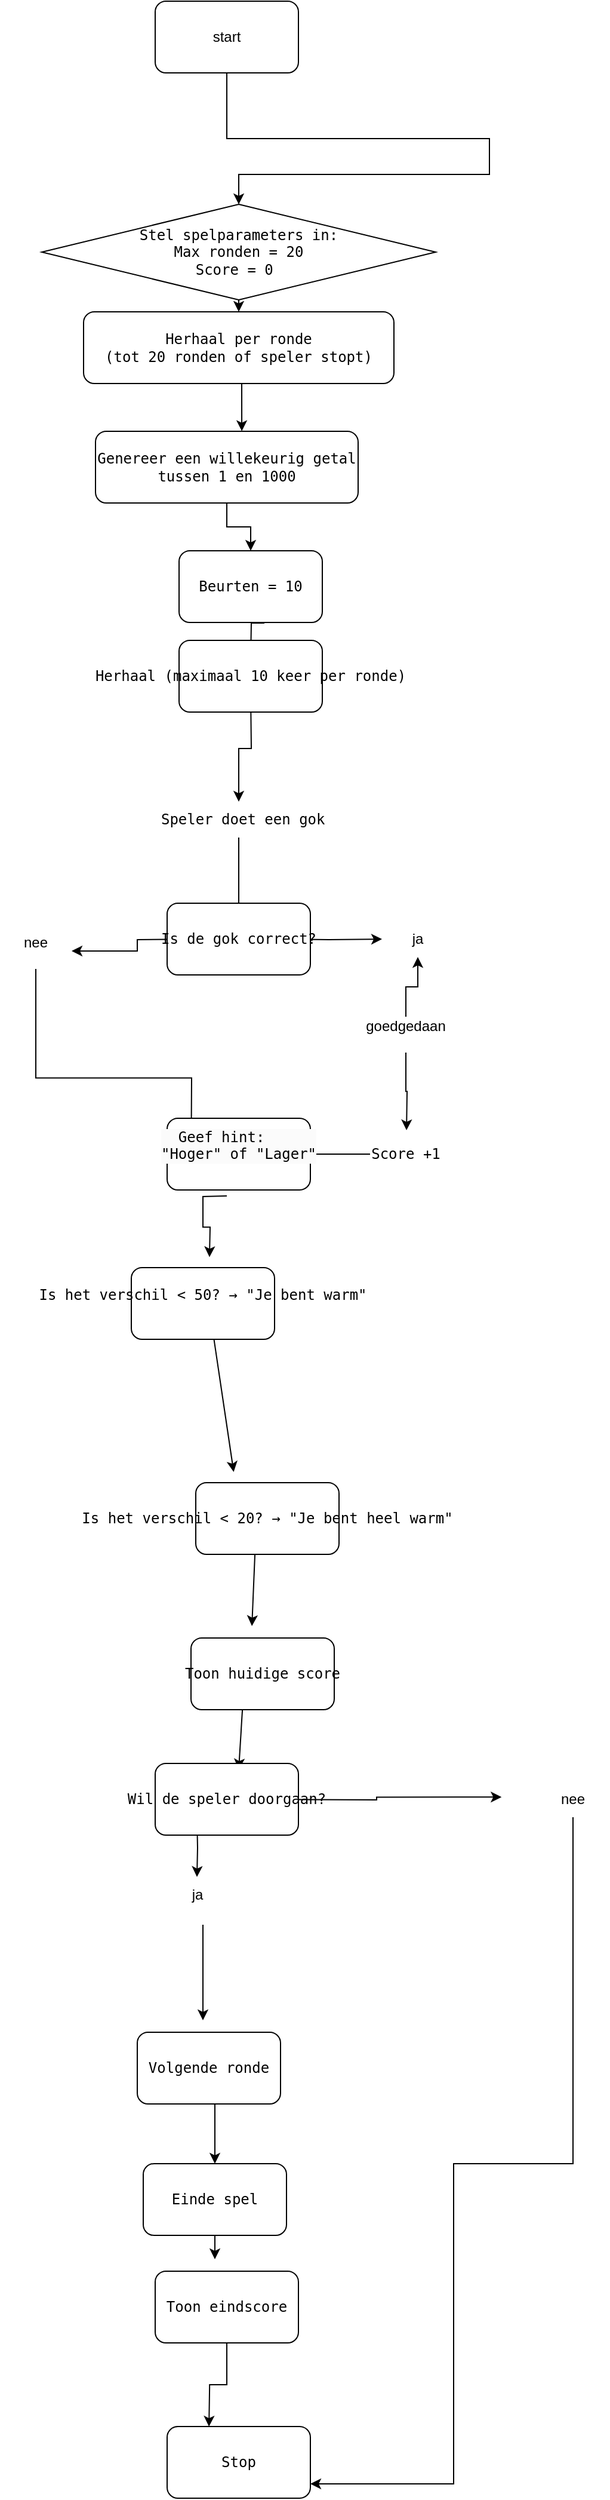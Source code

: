 <mxfile version="24.9.1">
  <diagram id="C5RBs43oDa-KdzZeNtuy" name="Page-1">
    <mxGraphModel dx="1518" dy="655" grid="1" gridSize="10" guides="1" tooltips="1" connect="1" arrows="1" fold="1" page="1" pageScale="1" pageWidth="827" pageHeight="1169" math="0" shadow="0">
      <root>
        <mxCell id="WIyWlLk6GJQsqaUBKTNV-0" />
        <mxCell id="WIyWlLk6GJQsqaUBKTNV-1" parent="WIyWlLk6GJQsqaUBKTNV-0" />
        <mxCell id="uZZcUdf6-xew8qN-HTLh-30" style="edgeStyle=orthogonalEdgeStyle;rounded=0;orthogonalLoop=1;jettySize=auto;html=1;exitX=0.5;exitY=1;exitDx=0;exitDy=0;entryX=0.5;entryY=0;entryDx=0;entryDy=0;" edge="1" parent="WIyWlLk6GJQsqaUBKTNV-1" source="uZZcUdf6-xew8qN-HTLh-27" target="uZZcUdf6-xew8qN-HTLh-174">
          <mxGeometry relative="1" as="geometry">
            <mxPoint x="150" y="150" as="targetPoint" />
            <Array as="points">
              <mxPoint x="380" y="135" />
              <mxPoint x="600" y="135" />
              <mxPoint x="600" y="165" />
              <mxPoint x="390" y="165" />
            </Array>
          </mxGeometry>
        </mxCell>
        <mxCell id="uZZcUdf6-xew8qN-HTLh-27" value="start" style="rounded=1;whiteSpace=wrap;html=1;" vertex="1" parent="WIyWlLk6GJQsqaUBKTNV-1">
          <mxGeometry x="320" y="20" width="120" height="60" as="geometry" />
        </mxCell>
        <mxCell id="uZZcUdf6-xew8qN-HTLh-39" style="edgeStyle=orthogonalEdgeStyle;rounded=0;orthogonalLoop=1;jettySize=auto;html=1;exitX=0.5;exitY=1;exitDx=0;exitDy=0;" edge="1" parent="WIyWlLk6GJQsqaUBKTNV-1">
          <mxGeometry relative="1" as="geometry">
            <mxPoint x="390" y="510" as="sourcePoint" />
            <mxPoint x="400" y="570" as="targetPoint" />
          </mxGeometry>
        </mxCell>
        <mxCell id="uZZcUdf6-xew8qN-HTLh-41" value="" style="edgeStyle=orthogonalEdgeStyle;rounded=0;orthogonalLoop=1;jettySize=auto;html=1;" edge="1" parent="WIyWlLk6GJQsqaUBKTNV-1" target="uZZcUdf6-xew8qN-HTLh-40">
          <mxGeometry relative="1" as="geometry">
            <mxPoint x="400" y="600" as="sourcePoint" />
          </mxGeometry>
        </mxCell>
        <mxCell id="uZZcUdf6-xew8qN-HTLh-45" style="edgeStyle=orthogonalEdgeStyle;rounded=0;orthogonalLoop=1;jettySize=auto;html=1;exitX=0.5;exitY=1;exitDx=0;exitDy=0;" edge="1" parent="WIyWlLk6GJQsqaUBKTNV-1" source="uZZcUdf6-xew8qN-HTLh-40">
          <mxGeometry relative="1" as="geometry">
            <mxPoint x="390" y="790" as="targetPoint" />
          </mxGeometry>
        </mxCell>
        <mxCell id="uZZcUdf6-xew8qN-HTLh-40" value="&lt;pre&gt; Speler doet een gok&lt;/pre&gt;" style="text;html=1;align=center;verticalAlign=middle;whiteSpace=wrap;rounded=0;" vertex="1" parent="WIyWlLk6GJQsqaUBKTNV-1">
          <mxGeometry x="360" y="690" width="60" height="30" as="geometry" />
        </mxCell>
        <mxCell id="uZZcUdf6-xew8qN-HTLh-42" value="ja" style="text;html=1;align=center;verticalAlign=middle;whiteSpace=wrap;rounded=0;" vertex="1" parent="WIyWlLk6GJQsqaUBKTNV-1">
          <mxGeometry x="510" y="790" width="60" height="30" as="geometry" />
        </mxCell>
        <mxCell id="uZZcUdf6-xew8qN-HTLh-51" style="edgeStyle=orthogonalEdgeStyle;rounded=0;orthogonalLoop=1;jettySize=auto;html=1;exitX=1;exitY=0.5;exitDx=0;exitDy=0;entryX=0;entryY=0.5;entryDx=0;entryDy=0;" edge="1" parent="WIyWlLk6GJQsqaUBKTNV-1" target="uZZcUdf6-xew8qN-HTLh-42">
          <mxGeometry relative="1" as="geometry">
            <mxPoint x="420" y="805" as="sourcePoint" />
          </mxGeometry>
        </mxCell>
        <mxCell id="uZZcUdf6-xew8qN-HTLh-54" style="edgeStyle=orthogonalEdgeStyle;rounded=0;orthogonalLoop=1;jettySize=auto;html=1;exitX=0;exitY=0.5;exitDx=0;exitDy=0;" edge="1" parent="WIyWlLk6GJQsqaUBKTNV-1" target="uZZcUdf6-xew8qN-HTLh-52">
          <mxGeometry relative="1" as="geometry">
            <mxPoint x="360" y="805" as="sourcePoint" />
          </mxGeometry>
        </mxCell>
        <mxCell id="uZZcUdf6-xew8qN-HTLh-60" style="edgeStyle=orthogonalEdgeStyle;rounded=0;orthogonalLoop=1;jettySize=auto;html=1;exitX=0;exitY=0.5;exitDx=0;exitDy=0;" edge="1" parent="WIyWlLk6GJQsqaUBKTNV-1" source="uZZcUdf6-xew8qN-HTLh-46">
          <mxGeometry relative="1" as="geometry">
            <mxPoint x="410" y="1005" as="targetPoint" />
          </mxGeometry>
        </mxCell>
        <mxCell id="uZZcUdf6-xew8qN-HTLh-46" value="&lt;pre&gt;Score +1&lt;/pre&gt;" style="text;html=1;align=center;verticalAlign=middle;whiteSpace=wrap;rounded=0;" vertex="1" parent="WIyWlLk6GJQsqaUBKTNV-1">
          <mxGeometry x="500" y="970" width="60" height="30" as="geometry" />
        </mxCell>
        <mxCell id="uZZcUdf6-xew8qN-HTLh-48" style="edgeStyle=orthogonalEdgeStyle;rounded=0;orthogonalLoop=1;jettySize=auto;html=1;exitX=0.5;exitY=0;exitDx=0;exitDy=0;entryX=0.5;entryY=1;entryDx=0;entryDy=0;" edge="1" parent="WIyWlLk6GJQsqaUBKTNV-1" source="uZZcUdf6-xew8qN-HTLh-47" target="uZZcUdf6-xew8qN-HTLh-42">
          <mxGeometry relative="1" as="geometry" />
        </mxCell>
        <mxCell id="uZZcUdf6-xew8qN-HTLh-49" style="edgeStyle=orthogonalEdgeStyle;rounded=0;orthogonalLoop=1;jettySize=auto;html=1;exitX=0.5;exitY=1;exitDx=0;exitDy=0;" edge="1" parent="WIyWlLk6GJQsqaUBKTNV-1" source="uZZcUdf6-xew8qN-HTLh-47">
          <mxGeometry relative="1" as="geometry">
            <mxPoint x="530.529" y="965" as="targetPoint" />
          </mxGeometry>
        </mxCell>
        <mxCell id="uZZcUdf6-xew8qN-HTLh-47" value="goedgedaan&lt;div&gt;&lt;br&gt;&lt;/div&gt;" style="text;html=1;align=center;verticalAlign=middle;whiteSpace=wrap;rounded=0;" vertex="1" parent="WIyWlLk6GJQsqaUBKTNV-1">
          <mxGeometry x="500" y="870" width="60" height="30" as="geometry" />
        </mxCell>
        <mxCell id="uZZcUdf6-xew8qN-HTLh-57" style="edgeStyle=orthogonalEdgeStyle;rounded=0;orthogonalLoop=1;jettySize=auto;html=1;exitX=0.5;exitY=1;exitDx=0;exitDy=0;entryX=0;entryY=0.75;entryDx=0;entryDy=0;" edge="1" parent="WIyWlLk6GJQsqaUBKTNV-1" source="uZZcUdf6-xew8qN-HTLh-52">
          <mxGeometry relative="1" as="geometry">
            <mxPoint x="350" y="1012.5" as="targetPoint" />
          </mxGeometry>
        </mxCell>
        <mxCell id="uZZcUdf6-xew8qN-HTLh-52" value="nee&lt;div&gt;&lt;br&gt;&lt;/div&gt;" style="text;html=1;align=center;verticalAlign=middle;whiteSpace=wrap;rounded=0;" vertex="1" parent="WIyWlLk6GJQsqaUBKTNV-1">
          <mxGeometry x="190" y="800" width="60" height="30" as="geometry" />
        </mxCell>
        <mxCell id="uZZcUdf6-xew8qN-HTLh-62" style="edgeStyle=orthogonalEdgeStyle;rounded=0;orthogonalLoop=1;jettySize=auto;html=1;exitX=0.5;exitY=1;exitDx=0;exitDy=0;entryX=0.523;entryY=0.024;entryDx=0;entryDy=0;entryPerimeter=0;" edge="1" parent="WIyWlLk6GJQsqaUBKTNV-1">
          <mxGeometry relative="1" as="geometry">
            <mxPoint x="380" y="1020" as="sourcePoint" />
            <mxPoint x="365.46" y="1071.2" as="targetPoint" />
          </mxGeometry>
        </mxCell>
        <mxCell id="uZZcUdf6-xew8qN-HTLh-150" value="" style="endArrow=classic;html=1;rounded=0;exitX=0.562;exitY=0.997;exitDx=0;exitDy=0;exitPerimeter=0;entryX=0.438;entryY=0.015;entryDx=0;entryDy=0;entryPerimeter=0;" edge="1" parent="WIyWlLk6GJQsqaUBKTNV-1">
          <mxGeometry width="50" height="50" relative="1" as="geometry">
            <mxPoint x="366.24" y="1119.85" as="sourcePoint" />
            <mxPoint x="385.78" y="1251.05" as="targetPoint" />
          </mxGeometry>
        </mxCell>
        <mxCell id="uZZcUdf6-xew8qN-HTLh-154" value="" style="endArrow=classic;html=1;rounded=0;" edge="1" parent="WIyWlLk6GJQsqaUBKTNV-1">
          <mxGeometry width="50" height="50" relative="1" as="geometry">
            <mxPoint x="403.542" y="1320" as="sourcePoint" />
            <mxPoint x="401.042" y="1380" as="targetPoint" />
          </mxGeometry>
        </mxCell>
        <mxCell id="uZZcUdf6-xew8qN-HTLh-160" style="edgeStyle=orthogonalEdgeStyle;rounded=0;orthogonalLoop=1;jettySize=auto;html=1;exitX=0.25;exitY=1;exitDx=0;exitDy=0;" edge="1" parent="WIyWlLk6GJQsqaUBKTNV-1" target="uZZcUdf6-xew8qN-HTLh-159">
          <mxGeometry relative="1" as="geometry">
            <mxPoint x="355" y="1540" as="sourcePoint" />
          </mxGeometry>
        </mxCell>
        <mxCell id="uZZcUdf6-xew8qN-HTLh-157" value="" style="endArrow=classic;html=1;rounded=0;exitX=0.459;exitY=1.008;exitDx=0;exitDy=0;exitPerimeter=0;" edge="1" parent="WIyWlLk6GJQsqaUBKTNV-1">
          <mxGeometry width="50" height="50" relative="1" as="geometry">
            <mxPoint x="394.26" y="1430.4" as="sourcePoint" />
            <mxPoint x="390" y="1500" as="targetPoint" />
          </mxGeometry>
        </mxCell>
        <mxCell id="uZZcUdf6-xew8qN-HTLh-158" value="&lt;div&gt;&lt;br&gt;&lt;/div&gt;" style="text;html=1;align=center;verticalAlign=middle;resizable=0;points=[];autosize=1;strokeColor=none;fillColor=none;" vertex="1" parent="WIyWlLk6GJQsqaUBKTNV-1">
          <mxGeometry x="610" y="1515" width="20" height="30" as="geometry" />
        </mxCell>
        <mxCell id="uZZcUdf6-xew8qN-HTLh-159" value="ja" style="text;html=1;align=center;verticalAlign=middle;resizable=0;points=[];autosize=1;strokeColor=none;fillColor=none;" vertex="1" parent="WIyWlLk6GJQsqaUBKTNV-1">
          <mxGeometry x="340" y="1590" width="30" height="30" as="geometry" />
        </mxCell>
        <mxCell id="uZZcUdf6-xew8qN-HTLh-161" style="edgeStyle=orthogonalEdgeStyle;rounded=0;orthogonalLoop=1;jettySize=auto;html=1;exitX=1;exitY=0.5;exitDx=0;exitDy=0;entryX=0.008;entryY=0.272;entryDx=0;entryDy=0;entryPerimeter=0;" edge="1" parent="WIyWlLk6GJQsqaUBKTNV-1" target="uZZcUdf6-xew8qN-HTLh-158">
          <mxGeometry relative="1" as="geometry">
            <mxPoint x="400" y="1525" as="sourcePoint" />
          </mxGeometry>
        </mxCell>
        <mxCell id="uZZcUdf6-xew8qN-HTLh-167" style="edgeStyle=orthogonalEdgeStyle;rounded=0;orthogonalLoop=1;jettySize=auto;html=1;exitX=0.5;exitY=1;exitDx=0;exitDy=0;" edge="1" parent="WIyWlLk6GJQsqaUBKTNV-1">
          <mxGeometry relative="1" as="geometry">
            <mxPoint x="370" y="1750" as="sourcePoint" />
            <mxPoint x="370" y="1830" as="targetPoint" />
          </mxGeometry>
        </mxCell>
        <mxCell id="uZZcUdf6-xew8qN-HTLh-168" style="edgeStyle=orthogonalEdgeStyle;rounded=0;orthogonalLoop=1;jettySize=auto;html=1;exitX=0.5;exitY=1;exitDx=0;exitDy=0;entryX=0.5;entryY=0;entryDx=0;entryDy=0;" edge="1" parent="WIyWlLk6GJQsqaUBKTNV-1">
          <mxGeometry relative="1" as="geometry">
            <mxPoint x="370" y="1860" as="sourcePoint" />
            <mxPoint x="370" y="1910" as="targetPoint" />
          </mxGeometry>
        </mxCell>
        <mxCell id="uZZcUdf6-xew8qN-HTLh-169" style="edgeStyle=orthogonalEdgeStyle;rounded=0;orthogonalLoop=1;jettySize=auto;html=1;exitX=0.5;exitY=1;exitDx=0;exitDy=0;" edge="1" parent="WIyWlLk6GJQsqaUBKTNV-1" source="uZZcUdf6-xew8qN-HTLh-193">
          <mxGeometry relative="1" as="geometry">
            <mxPoint x="370" y="1940" as="sourcePoint" />
            <mxPoint x="365.059" y="2050" as="targetPoint" />
          </mxGeometry>
        </mxCell>
        <mxCell id="uZZcUdf6-xew8qN-HTLh-166" value="" style="endArrow=classic;html=1;rounded=0;" edge="1" parent="WIyWlLk6GJQsqaUBKTNV-1">
          <mxGeometry width="50" height="50" relative="1" as="geometry">
            <mxPoint x="360" y="1630" as="sourcePoint" />
            <mxPoint x="360" y="1710" as="targetPoint" />
          </mxGeometry>
        </mxCell>
        <mxCell id="uZZcUdf6-xew8qN-HTLh-172" value="nee" style="text;html=1;align=center;verticalAlign=middle;whiteSpace=wrap;rounded=0;" vertex="1" parent="WIyWlLk6GJQsqaUBKTNV-1">
          <mxGeometry x="640" y="1510" width="60" height="30" as="geometry" />
        </mxCell>
        <mxCell id="uZZcUdf6-xew8qN-HTLh-173" style="edgeStyle=orthogonalEdgeStyle;rounded=0;orthogonalLoop=1;jettySize=auto;html=1;exitX=0.5;exitY=1;exitDx=0;exitDy=0;" edge="1" parent="WIyWlLk6GJQsqaUBKTNV-1" source="uZZcUdf6-xew8qN-HTLh-172" target="uZZcUdf6-xew8qN-HTLh-195">
          <mxGeometry relative="1" as="geometry">
            <mxPoint x="470" y="2070" as="targetPoint" />
            <Array as="points">
              <mxPoint x="670" y="1830" />
              <mxPoint x="570" y="1830" />
              <mxPoint x="570" y="2098" />
            </Array>
          </mxGeometry>
        </mxCell>
        <mxCell id="uZZcUdf6-xew8qN-HTLh-179" style="edgeStyle=orthogonalEdgeStyle;rounded=0;orthogonalLoop=1;jettySize=auto;html=1;exitX=0.5;exitY=1;exitDx=0;exitDy=0;entryX=0.5;entryY=0;entryDx=0;entryDy=0;" edge="1" parent="WIyWlLk6GJQsqaUBKTNV-1" source="uZZcUdf6-xew8qN-HTLh-174" target="uZZcUdf6-xew8qN-HTLh-176">
          <mxGeometry relative="1" as="geometry" />
        </mxCell>
        <mxCell id="uZZcUdf6-xew8qN-HTLh-174" value="&lt;pre&gt;Stel spelparameters in:&lt;br&gt;Max ronden = 20&lt;br&gt;Score = 0 &lt;/pre&gt;" style="rhombus;whiteSpace=wrap;html=1;" vertex="1" parent="WIyWlLk6GJQsqaUBKTNV-1">
          <mxGeometry x="225" y="190" width="330" height="80" as="geometry" />
        </mxCell>
        <mxCell id="uZZcUdf6-xew8qN-HTLh-176" value="&lt;pre&gt;Herhaal per ronde&lt;br&gt;(tot 20 ronden of speler stopt)&lt;/pre&gt;" style="rounded=1;whiteSpace=wrap;html=1;" vertex="1" parent="WIyWlLk6GJQsqaUBKTNV-1">
          <mxGeometry x="260" y="280" width="260" height="60" as="geometry" />
        </mxCell>
        <mxCell id="uZZcUdf6-xew8qN-HTLh-181" style="edgeStyle=orthogonalEdgeStyle;rounded=0;orthogonalLoop=1;jettySize=auto;html=1;exitX=0.5;exitY=1;exitDx=0;exitDy=0;" edge="1" parent="WIyWlLk6GJQsqaUBKTNV-1" source="uZZcUdf6-xew8qN-HTLh-177" target="uZZcUdf6-xew8qN-HTLh-180">
          <mxGeometry relative="1" as="geometry" />
        </mxCell>
        <mxCell id="uZZcUdf6-xew8qN-HTLh-177" value="&lt;pre&gt;Genereer een willekeurig getal&lt;br&gt;tussen 1 en 1000&lt;/pre&gt;" style="rounded=1;whiteSpace=wrap;html=1;" vertex="1" parent="WIyWlLk6GJQsqaUBKTNV-1">
          <mxGeometry x="270" y="380" width="220" height="60" as="geometry" />
        </mxCell>
        <mxCell id="uZZcUdf6-xew8qN-HTLh-178" style="edgeStyle=orthogonalEdgeStyle;rounded=0;orthogonalLoop=1;jettySize=auto;html=1;exitX=0.5;exitY=1;exitDx=0;exitDy=0;entryX=0.557;entryY=-0.003;entryDx=0;entryDy=0;entryPerimeter=0;" edge="1" parent="WIyWlLk6GJQsqaUBKTNV-1" source="uZZcUdf6-xew8qN-HTLh-176" target="uZZcUdf6-xew8qN-HTLh-177">
          <mxGeometry relative="1" as="geometry" />
        </mxCell>
        <mxCell id="uZZcUdf6-xew8qN-HTLh-180" value="&lt;pre&gt;Beurten = 10&lt;/pre&gt;" style="rounded=1;whiteSpace=wrap;html=1;" vertex="1" parent="WIyWlLk6GJQsqaUBKTNV-1">
          <mxGeometry x="340" y="480" width="120" height="60" as="geometry" />
        </mxCell>
        <mxCell id="uZZcUdf6-xew8qN-HTLh-182" value="&lt;pre&gt;Herhaal (maximaal 10 keer per ronde)&lt;/pre&gt;" style="rounded=1;whiteSpace=wrap;html=1;" vertex="1" parent="WIyWlLk6GJQsqaUBKTNV-1">
          <mxGeometry x="340" y="555" width="120" height="60" as="geometry" />
        </mxCell>
        <mxCell id="uZZcUdf6-xew8qN-HTLh-183" value="&lt;pre&gt;Is de gok correct?&lt;/pre&gt;" style="rounded=1;whiteSpace=wrap;html=1;" vertex="1" parent="WIyWlLk6GJQsqaUBKTNV-1">
          <mxGeometry x="330" y="775" width="120" height="60" as="geometry" />
        </mxCell>
        <mxCell id="uZZcUdf6-xew8qN-HTLh-185" value="&#xa;&lt;pre style=&quot;forced-color-adjust: none; color: rgb(0, 0, 0); font-size: 12px; font-style: normal; font-variant-ligatures: normal; font-variant-caps: normal; font-weight: 400; letter-spacing: normal; orphans: 2; text-align: center; text-indent: 0px; text-transform: none; widows: 2; word-spacing: 0px; -webkit-text-stroke-width: 0px; background-color: rgb(251, 251, 251); text-decoration-thickness: initial; text-decoration-style: initial; text-decoration-color: initial;&quot;&gt;Geef hint:    &lt;br style=&quot;forced-color-adjust: none;&quot;&gt;&quot;Hoger&quot; of &quot;Lager&quot;&lt;/pre&gt;&#xa;&#xa;" style="rounded=1;whiteSpace=wrap;html=1;" vertex="1" parent="WIyWlLk6GJQsqaUBKTNV-1">
          <mxGeometry x="330" y="955" width="120" height="60" as="geometry" />
        </mxCell>
        <mxCell id="uZZcUdf6-xew8qN-HTLh-186" value="&lt;pre&gt;Is het verschil &amp;lt; 50? → &quot;Je bent warm&quot;&lt;br&gt;  &lt;/pre&gt;" style="rounded=1;whiteSpace=wrap;html=1;" vertex="1" parent="WIyWlLk6GJQsqaUBKTNV-1">
          <mxGeometry x="300" y="1080" width="120" height="60" as="geometry" />
        </mxCell>
        <mxCell id="uZZcUdf6-xew8qN-HTLh-187" value="&lt;pre&gt;Is het verschil &amp;lt; 20? → &quot;Je bent heel warm&quot;&lt;br&gt;&lt;/pre&gt;" style="rounded=1;whiteSpace=wrap;html=1;" vertex="1" parent="WIyWlLk6GJQsqaUBKTNV-1">
          <mxGeometry x="354" y="1260" width="120" height="60" as="geometry" />
        </mxCell>
        <mxCell id="uZZcUdf6-xew8qN-HTLh-188" value="&lt;pre&gt;Toon huidige score&lt;/pre&gt;" style="rounded=1;whiteSpace=wrap;html=1;" vertex="1" parent="WIyWlLk6GJQsqaUBKTNV-1">
          <mxGeometry x="350" y="1390" width="120" height="60" as="geometry" />
        </mxCell>
        <mxCell id="uZZcUdf6-xew8qN-HTLh-190" value="&lt;pre&gt;Wil de speler doorgaan?&lt;/pre&gt;" style="rounded=1;whiteSpace=wrap;html=1;" vertex="1" parent="WIyWlLk6GJQsqaUBKTNV-1">
          <mxGeometry x="320" y="1495" width="120" height="60" as="geometry" />
        </mxCell>
        <mxCell id="uZZcUdf6-xew8qN-HTLh-191" value="&lt;pre&gt;Volgende ronde&lt;/pre&gt;" style="rounded=1;whiteSpace=wrap;html=1;" vertex="1" parent="WIyWlLk6GJQsqaUBKTNV-1">
          <mxGeometry x="305" y="1720" width="120" height="60" as="geometry" />
        </mxCell>
        <mxCell id="uZZcUdf6-xew8qN-HTLh-192" value="&lt;pre&gt;Einde spel&lt;/pre&gt;" style="rounded=1;whiteSpace=wrap;html=1;" vertex="1" parent="WIyWlLk6GJQsqaUBKTNV-1">
          <mxGeometry x="310" y="1830" width="120" height="60" as="geometry" />
        </mxCell>
        <mxCell id="uZZcUdf6-xew8qN-HTLh-194" value="" style="edgeStyle=orthogonalEdgeStyle;rounded=0;orthogonalLoop=1;jettySize=auto;html=1;exitX=0.5;exitY=1;exitDx=0;exitDy=0;" edge="1" parent="WIyWlLk6GJQsqaUBKTNV-1" target="uZZcUdf6-xew8qN-HTLh-193">
          <mxGeometry relative="1" as="geometry">
            <mxPoint x="370" y="1940" as="sourcePoint" />
            <mxPoint x="365" y="2050" as="targetPoint" />
          </mxGeometry>
        </mxCell>
        <mxCell id="uZZcUdf6-xew8qN-HTLh-193" value="&lt;pre&gt;Toon eindscore&lt;/pre&gt;" style="rounded=1;whiteSpace=wrap;html=1;" vertex="1" parent="WIyWlLk6GJQsqaUBKTNV-1">
          <mxGeometry x="320" y="1920" width="120" height="60" as="geometry" />
        </mxCell>
        <mxCell id="uZZcUdf6-xew8qN-HTLh-195" value="&lt;pre&gt;Stop&lt;/pre&gt;" style="rounded=1;whiteSpace=wrap;html=1;" vertex="1" parent="WIyWlLk6GJQsqaUBKTNV-1">
          <mxGeometry x="330" y="2050" width="120" height="60" as="geometry" />
        </mxCell>
      </root>
    </mxGraphModel>
  </diagram>
</mxfile>
